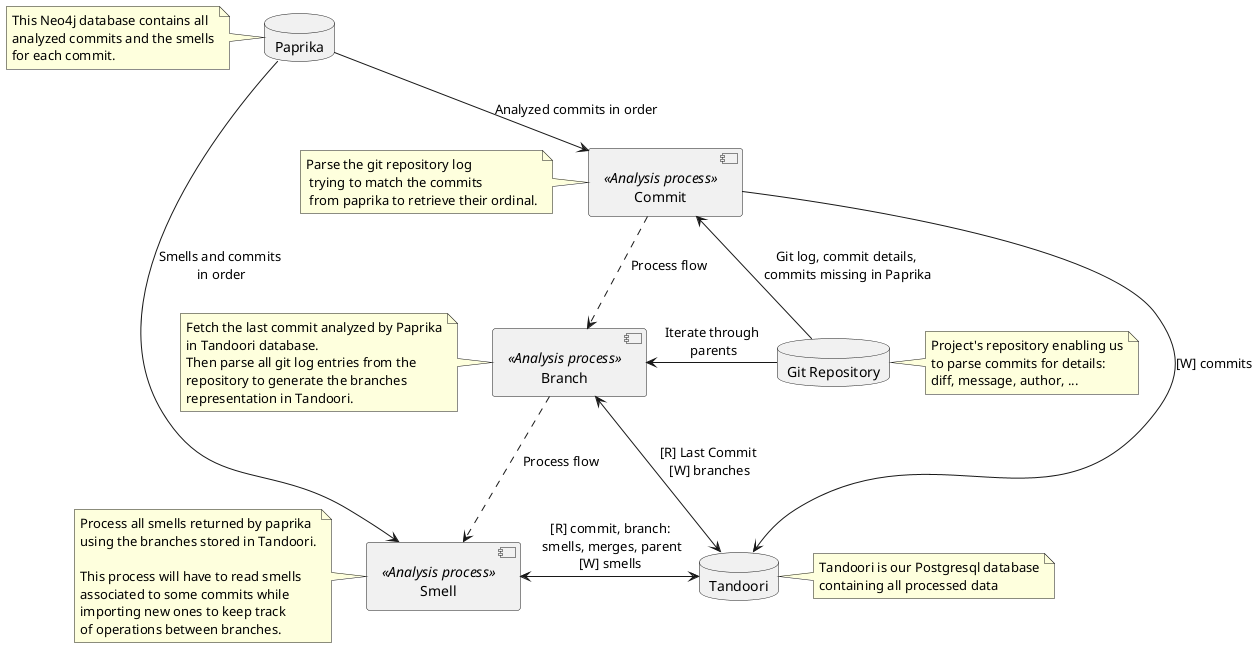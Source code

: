 @startuml
[Commit] <<Analysis process>> as commit
note left
    Parse the git repository log
     trying to match the commits
     from paprika to retrieve their ordinal.
end note
[Branch] <<Analysis process>> as branch
note left
    Fetch the last commit analyzed by Paprika
    in Tandoori database.
    Then parse all git log entries from the
    repository to generate the branches
    representation in Tandoori.
end note
[Smell] <<Analysis process>> as smell
note left
    Process all smells returned by paprika
    using the branches stored in Tandoori.

    This process will have to read smells
    associated to some commits while
    importing new ones to keep track
    of operations between branches.
end note

database Paprika as paprika
note left
    This Neo4j database contains all
    analyzed commits and the smells
    for each commit.
end note

database "Git Repository" as git
note right
    Project's repository enabling us
    to parse commits for details:
    diff, message, author, ...
end note

database Tandoori as tandoori
note right
    Tandoori is our Postgresql database
    containing all processed data
end note

paprika --> commit: Analyzed commits in order
commit -> tandoori: [W] commits
commit <- git: Git log, commit details,\n commits missing in Paprika

commit ..> branch: Process flow
branch <-> tandoori: [R] Last Commit\n [W] branches
branch <- git: Iterate through\n parents

branch ..> smell: Process flow
smell <-> tandoori: [R] commit, branch:\n smells, merges, parent\n[W] smells
paprika -> smell: Smells and commits\n in order

@enduml